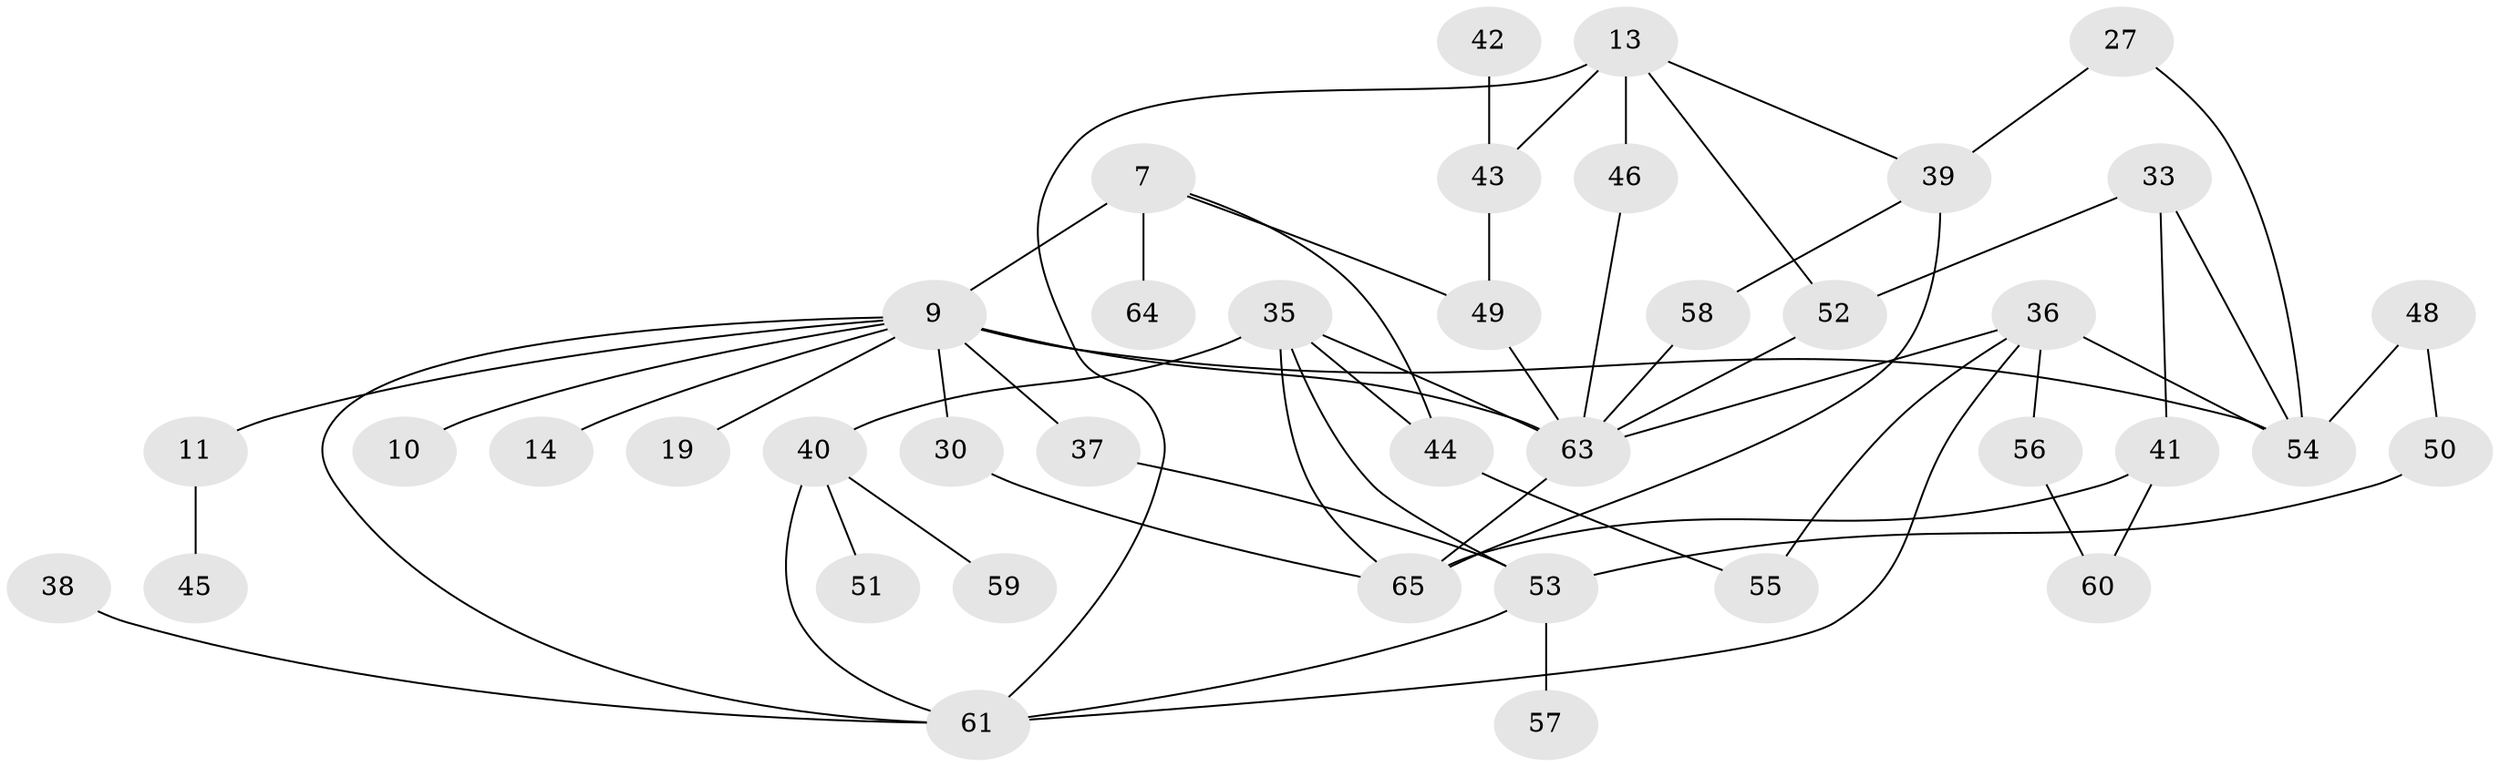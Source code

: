 // original degree distribution, {6: 0.07692307692307693, 3: 0.24615384615384617, 7: 0.015384615384615385, 2: 0.3384615384615385, 5: 0.09230769230769231, 1: 0.16923076923076924, 4: 0.06153846153846154}
// Generated by graph-tools (version 1.1) at 2025/44/03/04/25 21:44:31]
// undirected, 39 vertices, 58 edges
graph export_dot {
graph [start="1"]
  node [color=gray90,style=filled];
  7;
  9 [super="+3"];
  10;
  11;
  13;
  14;
  19;
  27;
  30;
  33;
  35 [super="+34"];
  36 [super="+23"];
  37 [super="+22"];
  38;
  39 [super="+18"];
  40;
  41;
  42;
  43 [super="+15"];
  44;
  45;
  46;
  48;
  49 [super="+32"];
  50;
  51;
  52 [super="+26"];
  53 [super="+28"];
  54 [super="+8+24"];
  55;
  56;
  57;
  58;
  59;
  60;
  61 [super="+6"];
  63 [super="+31+29+25+62"];
  64;
  65 [super="+20+47"];
  7 -- 9 [weight=2];
  7 -- 49;
  7 -- 64;
  7 -- 44;
  9 -- 10;
  9 -- 14;
  9 -- 30 [weight=2];
  9 -- 11;
  9 -- 19;
  9 -- 61;
  9 -- 54 [weight=2];
  9 -- 37;
  9 -- 63 [weight=4];
  11 -- 45;
  13 -- 43 [weight=2];
  13 -- 46;
  13 -- 61;
  13 -- 39;
  13 -- 52;
  27 -- 54;
  27 -- 39;
  30 -- 65;
  33 -- 41;
  33 -- 54;
  33 -- 52;
  35 -- 40;
  35 -- 65;
  35 -- 63 [weight=2];
  35 -- 44;
  35 -- 53;
  36 -- 55;
  36 -- 56;
  36 -- 61;
  36 -- 54;
  36 -- 63;
  37 -- 53;
  38 -- 61;
  39 -- 65 [weight=2];
  39 -- 58;
  40 -- 51;
  40 -- 59;
  40 -- 61;
  41 -- 60;
  41 -- 65;
  42 -- 43;
  43 -- 49;
  44 -- 55;
  46 -- 63;
  48 -- 50;
  48 -- 54;
  49 -- 63;
  50 -- 53;
  52 -- 63;
  53 -- 61;
  53 -- 57;
  56 -- 60;
  58 -- 63;
  63 -- 65;
}

